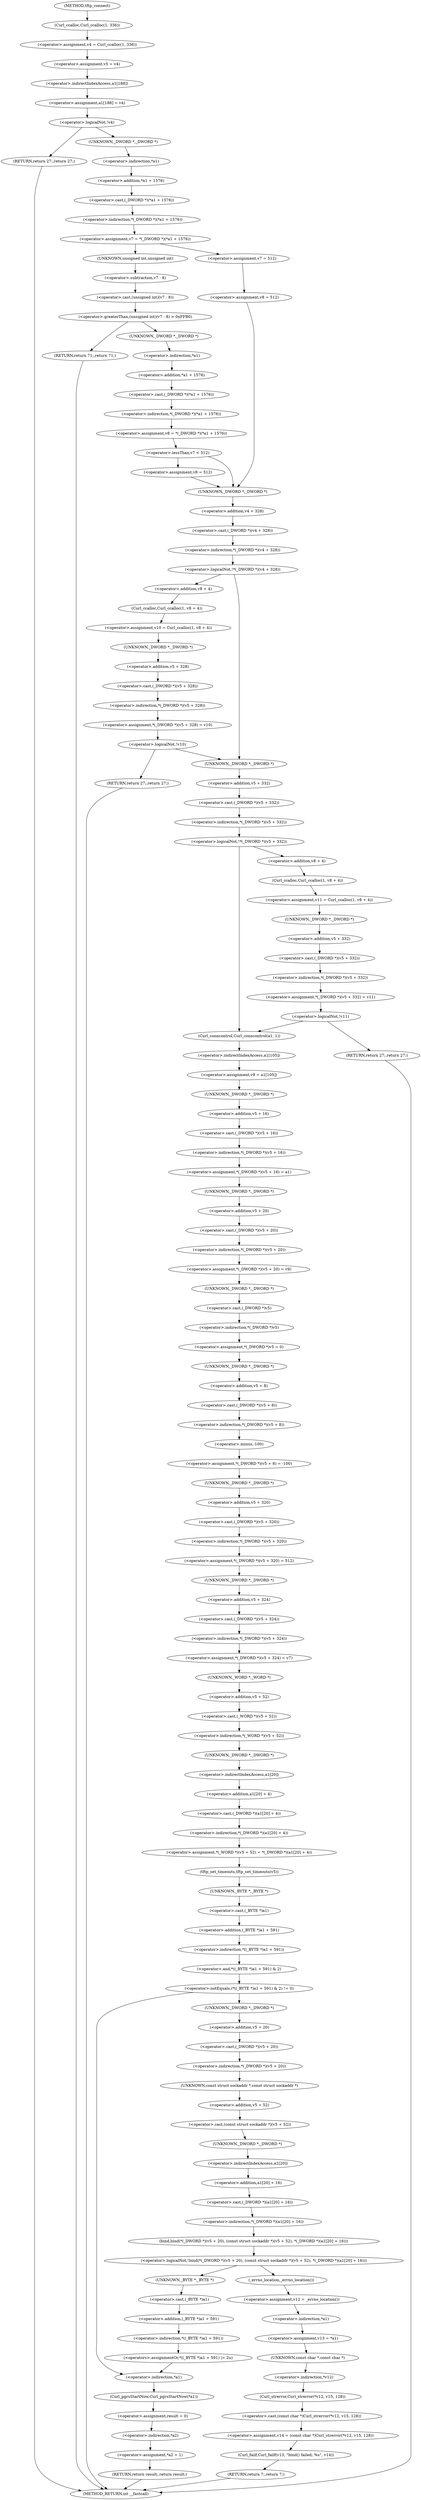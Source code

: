 digraph tftp_connect {  
"1000129" [label = "(<operator>.assignment,v4 = Curl_ccalloc(1, 336))" ]
"1000131" [label = "(Curl_ccalloc,Curl_ccalloc(1, 336))" ]
"1000134" [label = "(<operator>.assignment,v5 = v4)" ]
"1000137" [label = "(<operator>.assignment,a1[188] = v4)" ]
"1000138" [label = "(<operator>.indirectIndexAccess,a1[188])" ]
"1000143" [label = "(<operator>.logicalNot,!v4)" ]
"1000145" [label = "(RETURN,return 27;,return 27;)" ]
"1000147" [label = "(<operator>.assignment,v7 = *(_DWORD *)(*a1 + 1576))" ]
"1000149" [label = "(<operator>.indirection,*(_DWORD *)(*a1 + 1576))" ]
"1000150" [label = "(<operator>.cast,(_DWORD *)(*a1 + 1576))" ]
"1000151" [label = "(UNKNOWN,_DWORD *,_DWORD *)" ]
"1000152" [label = "(<operator>.addition,*a1 + 1576)" ]
"1000153" [label = "(<operator>.indirection,*a1)" ]
"1000160" [label = "(<operator>.greaterThan,(unsigned int)(v7 - 8) > 0xFFB0)" ]
"1000161" [label = "(<operator>.cast,(unsigned int)(v7 - 8))" ]
"1000162" [label = "(UNKNOWN,unsigned int,unsigned int)" ]
"1000163" [label = "(<operator>.subtraction,v7 - 8)" ]
"1000167" [label = "(RETURN,return 71;,return 71;)" ]
"1000169" [label = "(<operator>.assignment,v8 = *(_DWORD *)(*a1 + 1576))" ]
"1000171" [label = "(<operator>.indirection,*(_DWORD *)(*a1 + 1576))" ]
"1000172" [label = "(<operator>.cast,(_DWORD *)(*a1 + 1576))" ]
"1000173" [label = "(UNKNOWN,_DWORD *,_DWORD *)" ]
"1000174" [label = "(<operator>.addition,*a1 + 1576)" ]
"1000175" [label = "(<operator>.indirection,*a1)" ]
"1000179" [label = "(<operator>.lessThan,v7 < 512)" ]
"1000182" [label = "(<operator>.assignment,v8 = 512)" ]
"1000187" [label = "(<operator>.assignment,v7 = 512)" ]
"1000190" [label = "(<operator>.assignment,v8 = 512)" ]
"1000194" [label = "(<operator>.logicalNot,!*(_DWORD *)(v4 + 328))" ]
"1000195" [label = "(<operator>.indirection,*(_DWORD *)(v4 + 328))" ]
"1000196" [label = "(<operator>.cast,(_DWORD *)(v4 + 328))" ]
"1000197" [label = "(UNKNOWN,_DWORD *,_DWORD *)" ]
"1000198" [label = "(<operator>.addition,v4 + 328)" ]
"1000202" [label = "(<operator>.assignment,v10 = Curl_ccalloc(1, v8 + 4))" ]
"1000204" [label = "(Curl_ccalloc,Curl_ccalloc(1, v8 + 4))" ]
"1000206" [label = "(<operator>.addition,v8 + 4)" ]
"1000209" [label = "(<operator>.assignment,*(_DWORD *)(v5 + 328) = v10)" ]
"1000210" [label = "(<operator>.indirection,*(_DWORD *)(v5 + 328))" ]
"1000211" [label = "(<operator>.cast,(_DWORD *)(v5 + 328))" ]
"1000212" [label = "(UNKNOWN,_DWORD *,_DWORD *)" ]
"1000213" [label = "(<operator>.addition,v5 + 328)" ]
"1000218" [label = "(<operator>.logicalNot,!v10)" ]
"1000220" [label = "(RETURN,return 27;,return 27;)" ]
"1000223" [label = "(<operator>.logicalNot,!*(_DWORD *)(v5 + 332))" ]
"1000224" [label = "(<operator>.indirection,*(_DWORD *)(v5 + 332))" ]
"1000225" [label = "(<operator>.cast,(_DWORD *)(v5 + 332))" ]
"1000226" [label = "(UNKNOWN,_DWORD *,_DWORD *)" ]
"1000227" [label = "(<operator>.addition,v5 + 332)" ]
"1000231" [label = "(<operator>.assignment,v11 = Curl_ccalloc(1, v8 + 4))" ]
"1000233" [label = "(Curl_ccalloc,Curl_ccalloc(1, v8 + 4))" ]
"1000235" [label = "(<operator>.addition,v8 + 4)" ]
"1000238" [label = "(<operator>.assignment,*(_DWORD *)(v5 + 332) = v11)" ]
"1000239" [label = "(<operator>.indirection,*(_DWORD *)(v5 + 332))" ]
"1000240" [label = "(<operator>.cast,(_DWORD *)(v5 + 332))" ]
"1000241" [label = "(UNKNOWN,_DWORD *,_DWORD *)" ]
"1000242" [label = "(<operator>.addition,v5 + 332)" ]
"1000247" [label = "(<operator>.logicalNot,!v11)" ]
"1000249" [label = "(RETURN,return 27;,return 27;)" ]
"1000251" [label = "(Curl_conncontrol,Curl_conncontrol(a1, 1))" ]
"1000254" [label = "(<operator>.assignment,v9 = a1[105])" ]
"1000256" [label = "(<operator>.indirectIndexAccess,a1[105])" ]
"1000259" [label = "(<operator>.assignment,*(_DWORD *)(v5 + 16) = a1)" ]
"1000260" [label = "(<operator>.indirection,*(_DWORD *)(v5 + 16))" ]
"1000261" [label = "(<operator>.cast,(_DWORD *)(v5 + 16))" ]
"1000262" [label = "(UNKNOWN,_DWORD *,_DWORD *)" ]
"1000263" [label = "(<operator>.addition,v5 + 16)" ]
"1000267" [label = "(<operator>.assignment,*(_DWORD *)(v5 + 20) = v9)" ]
"1000268" [label = "(<operator>.indirection,*(_DWORD *)(v5 + 20))" ]
"1000269" [label = "(<operator>.cast,(_DWORD *)(v5 + 20))" ]
"1000270" [label = "(UNKNOWN,_DWORD *,_DWORD *)" ]
"1000271" [label = "(<operator>.addition,v5 + 20)" ]
"1000275" [label = "(<operator>.assignment,*(_DWORD *)v5 = 0)" ]
"1000276" [label = "(<operator>.indirection,*(_DWORD *)v5)" ]
"1000277" [label = "(<operator>.cast,(_DWORD *)v5)" ]
"1000278" [label = "(UNKNOWN,_DWORD *,_DWORD *)" ]
"1000281" [label = "(<operator>.assignment,*(_DWORD *)(v5 + 8) = -100)" ]
"1000282" [label = "(<operator>.indirection,*(_DWORD *)(v5 + 8))" ]
"1000283" [label = "(<operator>.cast,(_DWORD *)(v5 + 8))" ]
"1000284" [label = "(UNKNOWN,_DWORD *,_DWORD *)" ]
"1000285" [label = "(<operator>.addition,v5 + 8)" ]
"1000288" [label = "(<operator>.minus,-100)" ]
"1000290" [label = "(<operator>.assignment,*(_DWORD *)(v5 + 320) = 512)" ]
"1000291" [label = "(<operator>.indirection,*(_DWORD *)(v5 + 320))" ]
"1000292" [label = "(<operator>.cast,(_DWORD *)(v5 + 320))" ]
"1000293" [label = "(UNKNOWN,_DWORD *,_DWORD *)" ]
"1000294" [label = "(<operator>.addition,v5 + 320)" ]
"1000298" [label = "(<operator>.assignment,*(_DWORD *)(v5 + 324) = v7)" ]
"1000299" [label = "(<operator>.indirection,*(_DWORD *)(v5 + 324))" ]
"1000300" [label = "(<operator>.cast,(_DWORD *)(v5 + 324))" ]
"1000301" [label = "(UNKNOWN,_DWORD *,_DWORD *)" ]
"1000302" [label = "(<operator>.addition,v5 + 324)" ]
"1000306" [label = "(<operator>.assignment,*(_WORD *)(v5 + 52) = *(_DWORD *)(a1[20] + 4))" ]
"1000307" [label = "(<operator>.indirection,*(_WORD *)(v5 + 52))" ]
"1000308" [label = "(<operator>.cast,(_WORD *)(v5 + 52))" ]
"1000309" [label = "(UNKNOWN,_WORD *,_WORD *)" ]
"1000310" [label = "(<operator>.addition,v5 + 52)" ]
"1000313" [label = "(<operator>.indirection,*(_DWORD *)(a1[20] + 4))" ]
"1000314" [label = "(<operator>.cast,(_DWORD *)(a1[20] + 4))" ]
"1000315" [label = "(UNKNOWN,_DWORD *,_DWORD *)" ]
"1000316" [label = "(<operator>.addition,a1[20] + 4)" ]
"1000317" [label = "(<operator>.indirectIndexAccess,a1[20])" ]
"1000321" [label = "(tftp_set_timeouts,tftp_set_timeouts(v5))" ]
"1000324" [label = "(<operator>.notEquals,(*((_BYTE *)a1 + 591) & 2) != 0)" ]
"1000325" [label = "(<operator>.and,*((_BYTE *)a1 + 591) & 2)" ]
"1000326" [label = "(<operator>.indirection,*((_BYTE *)a1 + 591))" ]
"1000327" [label = "(<operator>.addition,(_BYTE *)a1 + 591)" ]
"1000328" [label = "(<operator>.cast,(_BYTE *)a1)" ]
"1000329" [label = "(UNKNOWN,_BYTE *,_BYTE *)" ]
"1000336" [label = "(<operator>.logicalNot,!bind(*(_DWORD *)(v5 + 20), (const struct sockaddr *)(v5 + 52), *(_DWORD *)(a1[20] + 16)))" ]
"1000337" [label = "(bind,bind(*(_DWORD *)(v5 + 20), (const struct sockaddr *)(v5 + 52), *(_DWORD *)(a1[20] + 16)))" ]
"1000338" [label = "(<operator>.indirection,*(_DWORD *)(v5 + 20))" ]
"1000339" [label = "(<operator>.cast,(_DWORD *)(v5 + 20))" ]
"1000340" [label = "(UNKNOWN,_DWORD *,_DWORD *)" ]
"1000341" [label = "(<operator>.addition,v5 + 20)" ]
"1000344" [label = "(<operator>.cast,(const struct sockaddr *)(v5 + 52))" ]
"1000345" [label = "(UNKNOWN,const struct sockaddr *,const struct sockaddr *)" ]
"1000346" [label = "(<operator>.addition,v5 + 52)" ]
"1000349" [label = "(<operator>.indirection,*(_DWORD *)(a1[20] + 16))" ]
"1000350" [label = "(<operator>.cast,(_DWORD *)(a1[20] + 16))" ]
"1000351" [label = "(UNKNOWN,_DWORD *,_DWORD *)" ]
"1000352" [label = "(<operator>.addition,a1[20] + 16)" ]
"1000353" [label = "(<operator>.indirectIndexAccess,a1[20])" ]
"1000358" [label = "(<operators>.assignmentOr,*((_BYTE *)a1 + 591) |= 2u)" ]
"1000359" [label = "(<operator>.indirection,*((_BYTE *)a1 + 591))" ]
"1000360" [label = "(<operator>.addition,(_BYTE *)a1 + 591)" ]
"1000361" [label = "(<operator>.cast,(_BYTE *)a1)" ]
"1000362" [label = "(UNKNOWN,_BYTE *,_BYTE *)" ]
"1000367" [label = "(Curl_pgrsStartNow,Curl_pgrsStartNow(*a1))" ]
"1000368" [label = "(<operator>.indirection,*a1)" ]
"1000370" [label = "(<operator>.assignment,result = 0)" ]
"1000373" [label = "(<operator>.assignment,*a2 = 1)" ]
"1000374" [label = "(<operator>.indirection,*a2)" ]
"1000377" [label = "(RETURN,return result;,return result;)" ]
"1000379" [label = "(<operator>.assignment,v12 = _errno_location())" ]
"1000381" [label = "(_errno_location,_errno_location())" ]
"1000382" [label = "(<operator>.assignment,v13 = *a1)" ]
"1000384" [label = "(<operator>.indirection,*a1)" ]
"1000386" [label = "(<operator>.assignment,v14 = (const char *)Curl_strerror(*v12, v15, 128))" ]
"1000388" [label = "(<operator>.cast,(const char *)Curl_strerror(*v12, v15, 128))" ]
"1000389" [label = "(UNKNOWN,const char *,const char *)" ]
"1000390" [label = "(Curl_strerror,Curl_strerror(*v12, v15, 128))" ]
"1000391" [label = "(<operator>.indirection,*v12)" ]
"1000395" [label = "(Curl_failf,Curl_failf(v13, \"bind() failed; %s\", v14))" ]
"1000399" [label = "(RETURN,return 7;,return 7;)" ]
"1000113" [label = "(METHOD,tftp_connect)" ]
"1000401" [label = "(METHOD_RETURN,int __fastcall)" ]
  "1000129" -> "1000134" 
  "1000131" -> "1000129" 
  "1000134" -> "1000138" 
  "1000137" -> "1000143" 
  "1000138" -> "1000137" 
  "1000143" -> "1000145" 
  "1000143" -> "1000151" 
  "1000145" -> "1000401" 
  "1000147" -> "1000162" 
  "1000147" -> "1000187" 
  "1000149" -> "1000147" 
  "1000150" -> "1000149" 
  "1000151" -> "1000153" 
  "1000152" -> "1000150" 
  "1000153" -> "1000152" 
  "1000160" -> "1000167" 
  "1000160" -> "1000173" 
  "1000161" -> "1000160" 
  "1000162" -> "1000163" 
  "1000163" -> "1000161" 
  "1000167" -> "1000401" 
  "1000169" -> "1000179" 
  "1000171" -> "1000169" 
  "1000172" -> "1000171" 
  "1000173" -> "1000175" 
  "1000174" -> "1000172" 
  "1000175" -> "1000174" 
  "1000179" -> "1000197" 
  "1000179" -> "1000182" 
  "1000182" -> "1000197" 
  "1000187" -> "1000190" 
  "1000190" -> "1000197" 
  "1000194" -> "1000226" 
  "1000194" -> "1000206" 
  "1000195" -> "1000194" 
  "1000196" -> "1000195" 
  "1000197" -> "1000198" 
  "1000198" -> "1000196" 
  "1000202" -> "1000212" 
  "1000204" -> "1000202" 
  "1000206" -> "1000204" 
  "1000209" -> "1000218" 
  "1000210" -> "1000209" 
  "1000211" -> "1000210" 
  "1000212" -> "1000213" 
  "1000213" -> "1000211" 
  "1000218" -> "1000226" 
  "1000218" -> "1000220" 
  "1000220" -> "1000401" 
  "1000223" -> "1000235" 
  "1000223" -> "1000251" 
  "1000224" -> "1000223" 
  "1000225" -> "1000224" 
  "1000226" -> "1000227" 
  "1000227" -> "1000225" 
  "1000231" -> "1000241" 
  "1000233" -> "1000231" 
  "1000235" -> "1000233" 
  "1000238" -> "1000247" 
  "1000239" -> "1000238" 
  "1000240" -> "1000239" 
  "1000241" -> "1000242" 
  "1000242" -> "1000240" 
  "1000247" -> "1000249" 
  "1000247" -> "1000251" 
  "1000249" -> "1000401" 
  "1000251" -> "1000256" 
  "1000254" -> "1000262" 
  "1000256" -> "1000254" 
  "1000259" -> "1000270" 
  "1000260" -> "1000259" 
  "1000261" -> "1000260" 
  "1000262" -> "1000263" 
  "1000263" -> "1000261" 
  "1000267" -> "1000278" 
  "1000268" -> "1000267" 
  "1000269" -> "1000268" 
  "1000270" -> "1000271" 
  "1000271" -> "1000269" 
  "1000275" -> "1000284" 
  "1000276" -> "1000275" 
  "1000277" -> "1000276" 
  "1000278" -> "1000277" 
  "1000281" -> "1000293" 
  "1000282" -> "1000288" 
  "1000283" -> "1000282" 
  "1000284" -> "1000285" 
  "1000285" -> "1000283" 
  "1000288" -> "1000281" 
  "1000290" -> "1000301" 
  "1000291" -> "1000290" 
  "1000292" -> "1000291" 
  "1000293" -> "1000294" 
  "1000294" -> "1000292" 
  "1000298" -> "1000309" 
  "1000299" -> "1000298" 
  "1000300" -> "1000299" 
  "1000301" -> "1000302" 
  "1000302" -> "1000300" 
  "1000306" -> "1000321" 
  "1000307" -> "1000315" 
  "1000308" -> "1000307" 
  "1000309" -> "1000310" 
  "1000310" -> "1000308" 
  "1000313" -> "1000306" 
  "1000314" -> "1000313" 
  "1000315" -> "1000317" 
  "1000316" -> "1000314" 
  "1000317" -> "1000316" 
  "1000321" -> "1000329" 
  "1000324" -> "1000340" 
  "1000324" -> "1000368" 
  "1000325" -> "1000324" 
  "1000326" -> "1000325" 
  "1000327" -> "1000326" 
  "1000328" -> "1000327" 
  "1000329" -> "1000328" 
  "1000336" -> "1000362" 
  "1000336" -> "1000381" 
  "1000337" -> "1000336" 
  "1000338" -> "1000345" 
  "1000339" -> "1000338" 
  "1000340" -> "1000341" 
  "1000341" -> "1000339" 
  "1000344" -> "1000351" 
  "1000345" -> "1000346" 
  "1000346" -> "1000344" 
  "1000349" -> "1000337" 
  "1000350" -> "1000349" 
  "1000351" -> "1000353" 
  "1000352" -> "1000350" 
  "1000353" -> "1000352" 
  "1000358" -> "1000368" 
  "1000359" -> "1000358" 
  "1000360" -> "1000359" 
  "1000361" -> "1000360" 
  "1000362" -> "1000361" 
  "1000367" -> "1000370" 
  "1000368" -> "1000367" 
  "1000370" -> "1000374" 
  "1000373" -> "1000377" 
  "1000374" -> "1000373" 
  "1000377" -> "1000401" 
  "1000379" -> "1000384" 
  "1000381" -> "1000379" 
  "1000382" -> "1000389" 
  "1000384" -> "1000382" 
  "1000386" -> "1000395" 
  "1000388" -> "1000386" 
  "1000389" -> "1000391" 
  "1000390" -> "1000388" 
  "1000391" -> "1000390" 
  "1000395" -> "1000399" 
  "1000399" -> "1000401" 
  "1000113" -> "1000131" 
}
